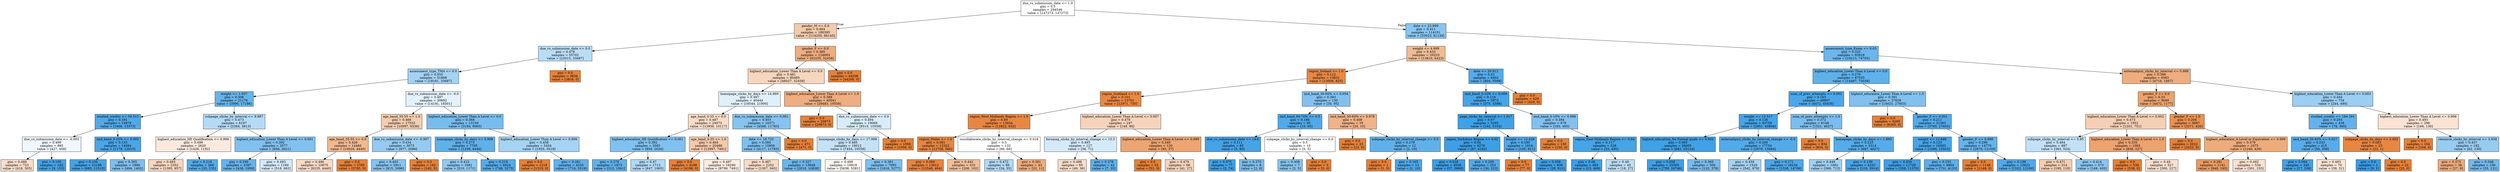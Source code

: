 digraph Tree {
node [shape=box, style="filled", color="black"] ;
0 [label="due_vs_submission_date <= 1.0\ngini = 0.5\nsamples = 294546\nvalue = [147273, 147273]", fillcolor="#e5813900"] ;
1 [label="gender_M <= 0.0\ngini = 0.464\nsamples = 180395\nvalue = [114250, 66145]", fillcolor="#e581396b"] ;
0 -> 1 [labeldistance=2.5, labelangle=45, headlabel="True"] ;
2 [label="due_vs_submission_date <= 0.0\ngini = 0.478\nsamples = 55702\nvalue = [22015, 33687]", fillcolor="#399de558"] ;
1 -> 2 ;
3 [label="assessment_type_TMA <= 0.0\ngini = 0.455\nsamples = 51868\nvalue = [18181, 33687]", fillcolor="#399de575"] ;
2 -> 3 ;
4 [label="weight <= 1.007\ngini = 0.306\nsamples = 21176\nvalue = [3990, 17186]", fillcolor="#399de5c4"] ;
3 -> 4 ;
5 [label="studied_credits <= 59.513\ngini = 0.191\nsamples = 14979\nvalue = [1606, 13373]", fillcolor="#399de5e0"] ;
4 -> 5 ;
6 [label="due_vs_submission_date <= -0.003\ngini = 0.499\nsamples = 885\nvalue = [427, 458]", fillcolor="#399de511"] ;
5 -> 6 ;
7 [label="gini = 0.488\nsamples = 723\nvalue = [418, 305]", fillcolor="#e5813945"] ;
6 -> 7 ;
8 [label="gini = 0.105\nsamples = 162\nvalue = [9, 153]", fillcolor="#399de5f0"] ;
6 -> 8 ;
9 [label="imd_band_0-10% <= 0.002\ngini = 0.153\nsamples = 14094\nvalue = [1179, 12915]", fillcolor="#399de5e8"] ;
5 -> 9 ;
10 [label="gini = 0.106\nsamples = 12198\nvalue = [685, 11513]", fillcolor="#399de5f0"] ;
9 -> 10 ;
11 [label="gini = 0.385\nsamples = 1896\nvalue = [494, 1402]", fillcolor="#399de5a5"] ;
9 -> 11 ;
12 [label="subpage_clicks_by_interval <= 9.987\ngini = 0.473\nsamples = 6197\nvalue = [2384, 3813]", fillcolor="#399de560"] ;
4 -> 12 ;
13 [label="highest_education_HE Qualification <= 0.999\ngini = 0.496\nsamples = 2620\nvalue = [1428, 1192]", fillcolor="#e581392a"] ;
12 -> 13 ;
14 [label="gini = 0.483\nsamples = 2352\nvalue = [1395, 957]", fillcolor="#e5813950"] ;
13 -> 14 ;
15 [label="gini = 0.216\nsamples = 268\nvalue = [33, 235]", fillcolor="#399de5db"] ;
13 -> 15 ;
16 [label="highest_education_Lower Than A Level <= 0.001\ngini = 0.392\nsamples = 3577\nvalue = [956, 2621]", fillcolor="#399de5a2"] ;
12 -> 16 ;
17 [label="gini = 0.299\nsamples = 2397\nvalue = [438, 1959]", fillcolor="#399de5c6"] ;
16 -> 17 ;
18 [label="gini = 0.493\nsamples = 1180\nvalue = [518, 662]", fillcolor="#399de537"] ;
16 -> 18 ;
19 [label="due_vs_submission_date <= -0.0\ngini = 0.497\nsamples = 30692\nvalue = [14191, 16501]", fillcolor="#399de524"] ;
3 -> 19 ;
20 [label="age_band_35-55 <= 1.0\ngini = 0.468\nsamples = 17533\nvalue = [10997, 6536]", fillcolor="#e5813967"] ;
19 -> 20 ;
21 [label="age_band_35-55 <= 0.0\ngini = 0.426\nsamples = 14460\nvalue = [10020, 4440]", fillcolor="#e581398e"] ;
20 -> 21 ;
22 [label="gini = 0.486\nsamples = 10675\nvalue = [6235, 4440]", fillcolor="#e5813949"] ;
21 -> 22 ;
23 [label="gini = 0.0\nsamples = 3785\nvalue = [3785, 0]", fillcolor="#e58139ff"] ;
21 -> 23 ;
24 [label="due_vs_submission_date <= -0.997\ngini = 0.434\nsamples = 3073\nvalue = [977, 2096]", fillcolor="#399de588"] ;
20 -> 24 ;
25 [label="gini = 0.403\nsamples = 2911\nvalue = [815, 2096]", fillcolor="#399de59c"] ;
24 -> 25 ;
26 [label="gini = 0.0\nsamples = 162\nvalue = [162, 0]", fillcolor="#e58139ff"] ;
24 -> 26 ;
27 [label="highest_education_Lower Than A Level <= 0.0\ngini = 0.368\nsamples = 13159\nvalue = [3194, 9965]", fillcolor="#399de5ad"] ;
19 -> 27 ;
28 [label="homepage_clicks_by_days <= 5.998\ngini = 0.273\nsamples = 7705\nvalue = [1259, 6446]", fillcolor="#399de5cd"] ;
27 -> 28 ;
29 [label="gini = 0.423\nsamples = 1681\nvalue = [510, 1171]", fillcolor="#399de590"] ;
28 -> 29 ;
30 [label="gini = 0.218\nsamples = 6024\nvalue = [749, 5275]", fillcolor="#399de5db"] ;
28 -> 30 ;
31 [label="highest_education_Lower Than A Level <= 0.999\ngini = 0.458\nsamples = 5454\nvalue = [1935, 3519]", fillcolor="#399de573"] ;
27 -> 31 ;
32 [label="gini = 0.0\nsamples = 1219\nvalue = [1219, 0]", fillcolor="#e58139ff"] ;
31 -> 32 ;
33 [label="gini = 0.281\nsamples = 4235\nvalue = [716, 3519]", fillcolor="#399de5cb"] ;
31 -> 33 ;
34 [label="gini = 0.0\nsamples = 3834\nvalue = [3834, 0]", fillcolor="#e58139ff"] ;
2 -> 34 ;
35 [label="gender_F <= 0.0\ngini = 0.385\nsamples = 124693\nvalue = [92235, 32458]", fillcolor="#e58139a5"] ;
1 -> 35 ;
36 [label="highest_education_Lower Than A Level <= 0.0\ngini = 0.481\nsamples = 80485\nvalue = [48027, 32458]", fillcolor="#e5813953"] ;
35 -> 36 ;
37 [label="homepage_clicks_by_days <= 14.999\ngini = 0.497\nsamples = 40444\nvalue = [18544, 21900]", fillcolor="#399de527"] ;
36 -> 37 ;
38 [label="age_band_0-35 <= 0.0\ngini = 0.487\nsamples = 24073\nvalue = [13956, 10117]", fillcolor="#e5813946"] ;
37 -> 38 ;
39 [label="highest_education_HE Qualification <= 0.001\ngini = 0.392\nsamples = 3585\nvalue = [959, 2626]", fillcolor="#399de5a2"] ;
38 -> 39 ;
40 [label="gini = 0.278\nsamples = 1873\nvalue = [312, 1561]", fillcolor="#399de5cc"] ;
39 -> 40 ;
41 [label="gini = 0.47\nsamples = 1712\nvalue = [647, 1065]", fillcolor="#399de564"] ;
39 -> 41 ;
42 [label="age_band_0-35 <= 1.0\ngini = 0.464\nsamples = 20488\nvalue = [12997, 7491]", fillcolor="#e581396c"] ;
38 -> 42 ;
43 [label="gini = 0.0\nsamples = 4198\nvalue = [4198, 0]", fillcolor="#e58139ff"] ;
42 -> 43 ;
44 [label="gini = 0.497\nsamples = 16290\nvalue = [8799, 7491]", fillcolor="#e5813926"] ;
42 -> 44 ;
45 [label="due_vs_submission_date <= 0.001\ngini = 0.403\nsamples = 16371\nvalue = [4588, 11783]", fillcolor="#399de59c"] ;
37 -> 45 ;
46 [label="date <= 18.725\ngini = 0.384\nsamples = 15900\nvalue = [4117, 11783]", fillcolor="#399de5a6"] ;
45 -> 46 ;
47 [label="gini = 0.487\nsamples = 2252\nvalue = [1307, 945]", fillcolor="#e5813947"] ;
46 -> 47 ;
48 [label="gini = 0.327\nsamples = 13648\nvalue = [2810, 10838]", fillcolor="#399de5bd"] ;
46 -> 48 ;
49 [label="gini = 0.0\nsamples = 471\nvalue = [471, 0]", fillcolor="#e58139ff"] ;
45 -> 49 ;
50 [label="highest_education_Lower Than A Level <= 1.0\ngini = 0.388\nsamples = 40041\nvalue = [29483, 10558]", fillcolor="#e58139a4"] ;
36 -> 50 ;
51 [label="gini = 0.0\nsamples = 20973\nvalue = [20973, 0]", fillcolor="#e58139ff"] ;
50 -> 51 ;
52 [label="due_vs_submission_date <= 0.0\ngini = 0.494\nsamples = 19068\nvalue = [8510, 10558]", fillcolor="#399de531"] ;
50 -> 52 ;
53 [label="homepage_clicks_by_days <= 17.999\ngini = 0.485\nsamples = 18012\nvalue = [7454, 10558]", fillcolor="#399de54b"] ;
52 -> 53 ;
54 [label="gini = 0.499\nsamples = 10919\nvalue = [5638, 5281]", fillcolor="#e5813910"] ;
53 -> 54 ;
55 [label="gini = 0.381\nsamples = 7093\nvalue = [1816, 5277]", fillcolor="#399de5a7"] ;
53 -> 55 ;
56 [label="gini = 0.0\nsamples = 1056\nvalue = [1056, 0]", fillcolor="#e58139ff"] ;
52 -> 56 ;
57 [label="gini = 0.0\nsamples = 44208\nvalue = [44208, 0]", fillcolor="#e58139ff"] ;
35 -> 57 ;
58 [label="date <= 23.999\ngini = 0.411\nsamples = 114151\nvalue = [33023, 81128]", fillcolor="#399de597"] ;
0 -> 58 [labeldistance=2.5, labelangle=-45, headlabel="False"] ;
59 [label="weight <= 4.999\ngini = 0.433\nsamples = 20233\nvalue = [13810, 6423]", fillcolor="#e5813988"] ;
58 -> 59 ;
60 [label="region_Ireland <= 1.0\ngini = 0.112\nsamples = 13831\nvalue = [13006, 825]", fillcolor="#e58139ef"] ;
59 -> 60 ;
61 [label="region_Scotland <= 1.0\ngini = 0.101\nsamples = 13701\nvalue = [12971, 730]", fillcolor="#e58139f1"] ;
60 -> 61 ;
62 [label="region_West Midlands Region <= 1.0\ngini = 0.09\nsamples = 13454\nvalue = [12822, 632]", fillcolor="#e58139f2"] ;
61 -> 62 ;
63 [label="region_Wales <= 1.0\ngini = 0.081\nsamples = 13322\nvalue = [12756, 566]", fillcolor="#e58139f4"] ;
62 -> 63 ;
64 [label="gini = 0.069\nsamples = 13012\nvalue = [12548, 464]", fillcolor="#e58139f6"] ;
63 -> 64 ;
65 [label="gini = 0.442\nsamples = 310\nvalue = [208, 102]", fillcolor="#e5813982"] ;
63 -> 65 ;
66 [label="oucollaborate_clicks_by_interval_change <= 0.018\ngini = 0.5\nsamples = 132\nvalue = [66, 66]", fillcolor="#e5813900"] ;
62 -> 66 ;
67 [label="gini = 0.472\nsamples = 89\nvalue = [34, 55]", fillcolor="#399de561"] ;
66 -> 67 ;
68 [label="gini = 0.381\nsamples = 43\nvalue = [32, 11]", fillcolor="#e58139a7"] ;
66 -> 68 ;
69 [label="highest_education_Lower Than A Level <= 0.007\ngini = 0.479\nsamples = 247\nvalue = [149, 98]", fillcolor="#e5813957"] ;
61 -> 69 ;
70 [label="forumng_clicks_by_interval_change <= 15.5\ngini = 0.493\nsamples = 127\nvalue = [56, 71]", fillcolor="#399de536"] ;
69 -> 70 ;
71 [label="gini = 0.488\nsamples = 85\nvalue = [49, 36]", fillcolor="#e5813944"] ;
70 -> 71 ;
72 [label="gini = 0.278\nsamples = 42\nvalue = [7, 35]", fillcolor="#399de5cc"] ;
70 -> 72 ;
73 [label="highest_education_Lower Than A Level <= 0.999\ngini = 0.349\nsamples = 120\nvalue = [93, 27]", fillcolor="#e58139b5"] ;
69 -> 73 ;
74 [label="gini = 0.0\nsamples = 52\nvalue = [52, 0]", fillcolor="#e58139ff"] ;
73 -> 74 ;
75 [label="gini = 0.479\nsamples = 68\nvalue = [41, 27]", fillcolor="#e5813957"] ;
73 -> 75 ;
76 [label="imd_band_50-60% <= 0.054\ngini = 0.393\nsamples = 130\nvalue = [35, 95]", fillcolor="#399de5a1"] ;
60 -> 76 ;
77 [label="imd_band_60-70% <= 0.5\ngini = 0.188\nsamples = 95\nvalue = [10, 85]", fillcolor="#399de5e1"] ;
76 -> 77 ;
78 [label="due_vs_submission_date <= 14.0\ngini = 0.111\nsamples = 85\nvalue = [5, 80]", fillcolor="#399de5ef"] ;
77 -> 78 ;
79 [label="gini = 0.075\nsamples = 77\nvalue = [3, 74]", fillcolor="#399de5f5"] ;
78 -> 79 ;
80 [label="gini = 0.375\nsamples = 8\nvalue = [2, 6]", fillcolor="#399de5aa"] ;
78 -> 80 ;
81 [label="subpage_clicks_by_interval_change <= 6.0\ngini = 0.5\nsamples = 10\nvalue = [5, 5]", fillcolor="#e5813900"] ;
77 -> 81 ;
82 [label="gini = 0.408\nsamples = 7\nvalue = [2, 5]", fillcolor="#399de599"] ;
81 -> 82 ;
83 [label="gini = 0.0\nsamples = 3\nvalue = [3, 0]", fillcolor="#e58139ff"] ;
81 -> 83 ;
84 [label="imd_band_50-60% <= 0.978\ngini = 0.408\nsamples = 35\nvalue = [25, 10]", fillcolor="#e5813999"] ;
76 -> 84 ;
85 [label="gini = 0.0\nsamples = 23\nvalue = [23, 0]", fillcolor="#e58139ff"] ;
84 -> 85 ;
86 [label="subpage_clicks_by_interval_change <= 0.5\ngini = 0.278\nsamples = 12\nvalue = [2, 10]", fillcolor="#399de5cc"] ;
84 -> 86 ;
87 [label="gini = 0.0\nsamples = 1\nvalue = [1, 0]", fillcolor="#e58139ff"] ;
86 -> 87 ;
88 [label="gini = 0.165\nsamples = 11\nvalue = [1, 10]", fillcolor="#399de5e6"] ;
86 -> 88 ;
89 [label="date <= 20.012\ngini = 0.22\nsamples = 6402\nvalue = [804, 5598]", fillcolor="#399de5da"] ;
59 -> 89 ;
90 [label="imd_band_0-10% <= 0.009\ngini = 0.118\nsamples = 5973\nvalue = [375, 5598]", fillcolor="#399de5ee"] ;
89 -> 90 ;
91 [label="page_clicks_by_interval <= 1.017\ngini = 0.07\nsamples = 5295\nvalue = [192, 5103]", fillcolor="#399de5f5"] ;
90 -> 91 ;
92 [label="region_Yorkshire Region <= 0.02\ngini = 0.04\nsamples = 4279\nvalue = [87, 4192]", fillcolor="#399de5fa"] ;
91 -> 92 ;
93 [label="gini = 0.028\nsamples = 4026\nvalue = [57, 3969]", fillcolor="#399de5fb"] ;
92 -> 93 ;
94 [label="gini = 0.209\nsamples = 253\nvalue = [30, 223]", fillcolor="#399de5dd"] ;
92 -> 94 ;
95 [label="weight <= 12.428\ngini = 0.185\nsamples = 1016\nvalue = [105, 911]", fillcolor="#399de5e2"] ;
91 -> 95 ;
96 [label="gini = 0.0\nsamples = 77\nvalue = [77, 0]", fillcolor="#e58139ff"] ;
95 -> 96 ;
97 [label="gini = 0.058\nsamples = 939\nvalue = [28, 911]", fillcolor="#399de5f7"] ;
95 -> 97 ;
98 [label="imd_band_0-10% <= 0.998\ngini = 0.394\nsamples = 678\nvalue = [183, 495]", fillcolor="#399de5a1"] ;
90 -> 98 ;
99 [label="gini = 0.0\nsamples = 150\nvalue = [150, 0]", fillcolor="#e58139ff"] ;
98 -> 99 ;
100 [label="region_East Midlands Region <= 0.04\ngini = 0.117\nsamples = 528\nvalue = [33, 495]", fillcolor="#399de5ee"] ;
98 -> 100 ;
101 [label="gini = 0.06\nsamples = 483\nvalue = [15, 468]", fillcolor="#399de5f7"] ;
100 -> 101 ;
102 [label="gini = 0.48\nsamples = 45\nvalue = [18, 27]", fillcolor="#399de555"] ;
100 -> 102 ;
103 [label="gini = 0.0\nsamples = 429\nvalue = [429, 0]", fillcolor="#e58139ff"] ;
89 -> 103 ;
104 [label="assessment_type_Exam <= 0.03\ngini = 0.325\nsamples = 93918\nvalue = [19213, 74705]", fillcolor="#399de5bd"] ;
58 -> 104 ;
105 [label="highest_education_Lower Than A Level <= 0.0\ngini = 0.276\nsamples = 87535\nvalue = [14497, 73038]", fillcolor="#399de5cc"] ;
104 -> 105 ;
106 [label="num_of_prev_attempts <= 0.001\ngini = 0.163\nsamples = 49907\nvalue = [4472, 45435]", fillcolor="#399de5e6"] ;
105 -> 106 ;
107 [label="weight <= 12.517\ngini = 0.126\nsamples = 43759\nvalue = [2951, 40808]", fillcolor="#399de5ed"] ;
106 -> 107 ;
108 [label="highest_education_No Formal quals <= 0.002\ngini = 0.065\nsamples = 26005\nvalue = [881, 25124]", fillcolor="#399de5f6"] ;
107 -> 108 ;
109 [label="gini = 0.058\nsamples = 25505\nvalue = [759, 24746]", fillcolor="#399de5f7"] ;
108 -> 109 ;
110 [label="gini = 0.369\nsamples = 500\nvalue = [122, 378]", fillcolor="#399de5ad"] ;
108 -> 110 ;
111 [label="externalquiz_clicks_by_interval_change <= -0.0\ngini = 0.206\nsamples = 17754\nvalue = [2070, 15684]", fillcolor="#399de5dd"] ;
107 -> 111 ;
112 [label="gini = 0.459\nsamples = 1520\nvalue = [542, 978]", fillcolor="#399de572"] ;
111 -> 112 ;
113 [label="gini = 0.171\nsamples = 16234\nvalue = [1528, 14706]", fillcolor="#399de5e5"] ;
111 -> 113 ;
114 [label="num_of_prev_attempts <= 1.0\ngini = 0.372\nsamples = 6148\nvalue = [1521, 4627]", fillcolor="#399de5ab"] ;
106 -> 114 ;
115 [label="gini = 0.0\nsamples = 834\nvalue = [834, 0]", fillcolor="#e58139ff"] ;
114 -> 115 ;
116 [label="homepage_clicks_by_days <= 1.993\ngini = 0.225\nsamples = 5314\nvalue = [687, 4627]", fillcolor="#399de5d9"] ;
114 -> 116 ;
117 [label="gini = 0.449\nsamples = 1082\nvalue = [369, 713]", fillcolor="#399de57b"] ;
116 -> 117 ;
118 [label="gini = 0.139\nsamples = 4232\nvalue = [318, 3914]", fillcolor="#399de5ea"] ;
116 -> 118 ;
119 [label="highest_education_Lower Than A Level <= 1.0\ngini = 0.391\nsamples = 37628\nvalue = [10025, 27603]", fillcolor="#399de5a2"] ;
105 -> 119 ;
120 [label="gini = 0.0\nsamples = 6265\nvalue = [6265, 0]", fillcolor="#e58139ff"] ;
119 -> 120 ;
121 [label="gender_F <= 0.001\ngini = 0.211\nsamples = 31363\nvalue = [3760, 27603]", fillcolor="#399de5dc"] ;
119 -> 121 ;
122 [label="weight <= 12.686\ngini = 0.123\nsamples = 16593\nvalue = [1090, 15503]", fillcolor="#399de5ed"] ;
121 -> 122 ;
123 [label="gini = 0.059\nsamples = 11729\nvalue = [359, 11370]", fillcolor="#399de5f7"] ;
122 -> 123 ;
124 [label="gini = 0.255\nsamples = 4864\nvalue = [731, 4133]", fillcolor="#399de5d2"] ;
122 -> 124 ;
125 [label="gender_F <= 0.998\ngini = 0.296\nsamples = 14770\nvalue = [2670, 12100]", fillcolor="#399de5c7"] ;
121 -> 125 ;
126 [label="gini = 0.0\nsamples = 1148\nvalue = [1148, 0]", fillcolor="#e58139ff"] ;
125 -> 126 ;
127 [label="gini = 0.198\nsamples = 13622\nvalue = [1522, 12100]", fillcolor="#399de5df"] ;
125 -> 127 ;
128 [label="externalquiz_clicks_by_interval <= 5.998\ngini = 0.386\nsamples = 6383\nvalue = [4716, 1667]", fillcolor="#e58139a5"] ;
104 -> 128 ;
129 [label="gender_F <= 0.0\ngini = 0.33\nsamples = 5649\nvalue = [4472, 1177]", fillcolor="#e58139bc"] ;
128 -> 129 ;
130 [label="highest_education_Lower Than A Level <= 0.002\ngini = 0.473\nsamples = 1952\nvalue = [1201, 751]", fillcolor="#e5813960"] ;
129 -> 130 ;
131 [label="subpage_clicks_by_interval <= 5.95\ngini = 0.484\nsamples = 887\nvalue = [363, 524]", fillcolor="#399de54e"] ;
130 -> 131 ;
132 [label="gini = 0.471\nsamples = 314\nvalue = [195, 119]", fillcolor="#e5813963"] ;
131 -> 132 ;
133 [label="gini = 0.414\nsamples = 573\nvalue = [168, 405]", fillcolor="#399de595"] ;
131 -> 133 ;
134 [label="highest_education_Lower Than A Level <= 1.0\ngini = 0.335\nsamples = 1065\nvalue = [838, 227]", fillcolor="#e58139ba"] ;
130 -> 134 ;
135 [label="gini = 0.0\nsamples = 538\nvalue = [538, 0]", fillcolor="#e58139ff"] ;
134 -> 135 ;
136 [label="gini = 0.49\nsamples = 527\nvalue = [300, 227]", fillcolor="#e581393e"] ;
134 -> 136 ;
137 [label="gender_F <= 1.0\ngini = 0.204\nsamples = 3697\nvalue = [3271, 426]", fillcolor="#e58139de"] ;
129 -> 137 ;
138 [label="gini = 0.0\nsamples = 2022\nvalue = [2022, 0]", fillcolor="#e58139ff"] ;
137 -> 138 ;
139 [label="highest_education_A Level or Equivalent <= 0.999\ngini = 0.379\nsamples = 1675\nvalue = [1249, 426]", fillcolor="#e58139a8"] ;
137 -> 139 ;
140 [label="gini = 0.281\nsamples = 1141\nvalue = [948, 193]", fillcolor="#e58139cb"] ;
139 -> 140 ;
141 [label="gini = 0.492\nsamples = 534\nvalue = [301, 233]", fillcolor="#e581393a"] ;
139 -> 141 ;
142 [label="highest_education_Lower Than A Level <= 0.003\ngini = 0.444\nsamples = 734\nvalue = [244, 490]", fillcolor="#399de580"] ;
128 -> 142 ;
143 [label="studied_credits <= 184.291\ngini = 0.293\nsamples = 438\nvalue = [78, 360]", fillcolor="#399de5c8"] ;
142 -> 143 ;
144 [label="imd_band_30-40% <= 0.027\ngini = 0.233\nsamples = 415\nvalue = [56, 359]", fillcolor="#399de5d7"] ;
143 -> 144 ;
145 [label="gini = 0.094\nsamples = 345\nvalue = [17, 328]", fillcolor="#399de5f2"] ;
144 -> 145 ;
146 [label="gini = 0.493\nsamples = 70\nvalue = [39, 31]", fillcolor="#e5813934"] ;
144 -> 146 ;
147 [label="subpage_clicks_by_days <= 2.002\ngini = 0.083\nsamples = 23\nvalue = [22, 1]", fillcolor="#e58139f3"] ;
143 -> 147 ;
148 [label="gini = 0.0\nsamples = 1\nvalue = [0, 1]", fillcolor="#399de5ff"] ;
147 -> 148 ;
149 [label="gini = 0.0\nsamples = 22\nvalue = [22, 0]", fillcolor="#e58139ff"] ;
147 -> 149 ;
150 [label="highest_education_Lower Than A Level <= 0.998\ngini = 0.493\nsamples = 296\nvalue = [166, 130]", fillcolor="#e5813937"] ;
142 -> 150 ;
151 [label="gini = 0.0\nsamples = 104\nvalue = [104, 0]", fillcolor="#e58139ff"] ;
150 -> 151 ;
152 [label="resource_clicks_by_interval <= 3.938\ngini = 0.437\nsamples = 192\nvalue = [62, 130]", fillcolor="#399de585"] ;
150 -> 152 ;
153 [label="gini = 0.375\nsamples = 36\nvalue = [27, 9]", fillcolor="#e58139aa"] ;
152 -> 153 ;
154 [label="gini = 0.348\nsamples = 156\nvalue = [35, 121]", fillcolor="#399de5b5"] ;
152 -> 154 ;
}